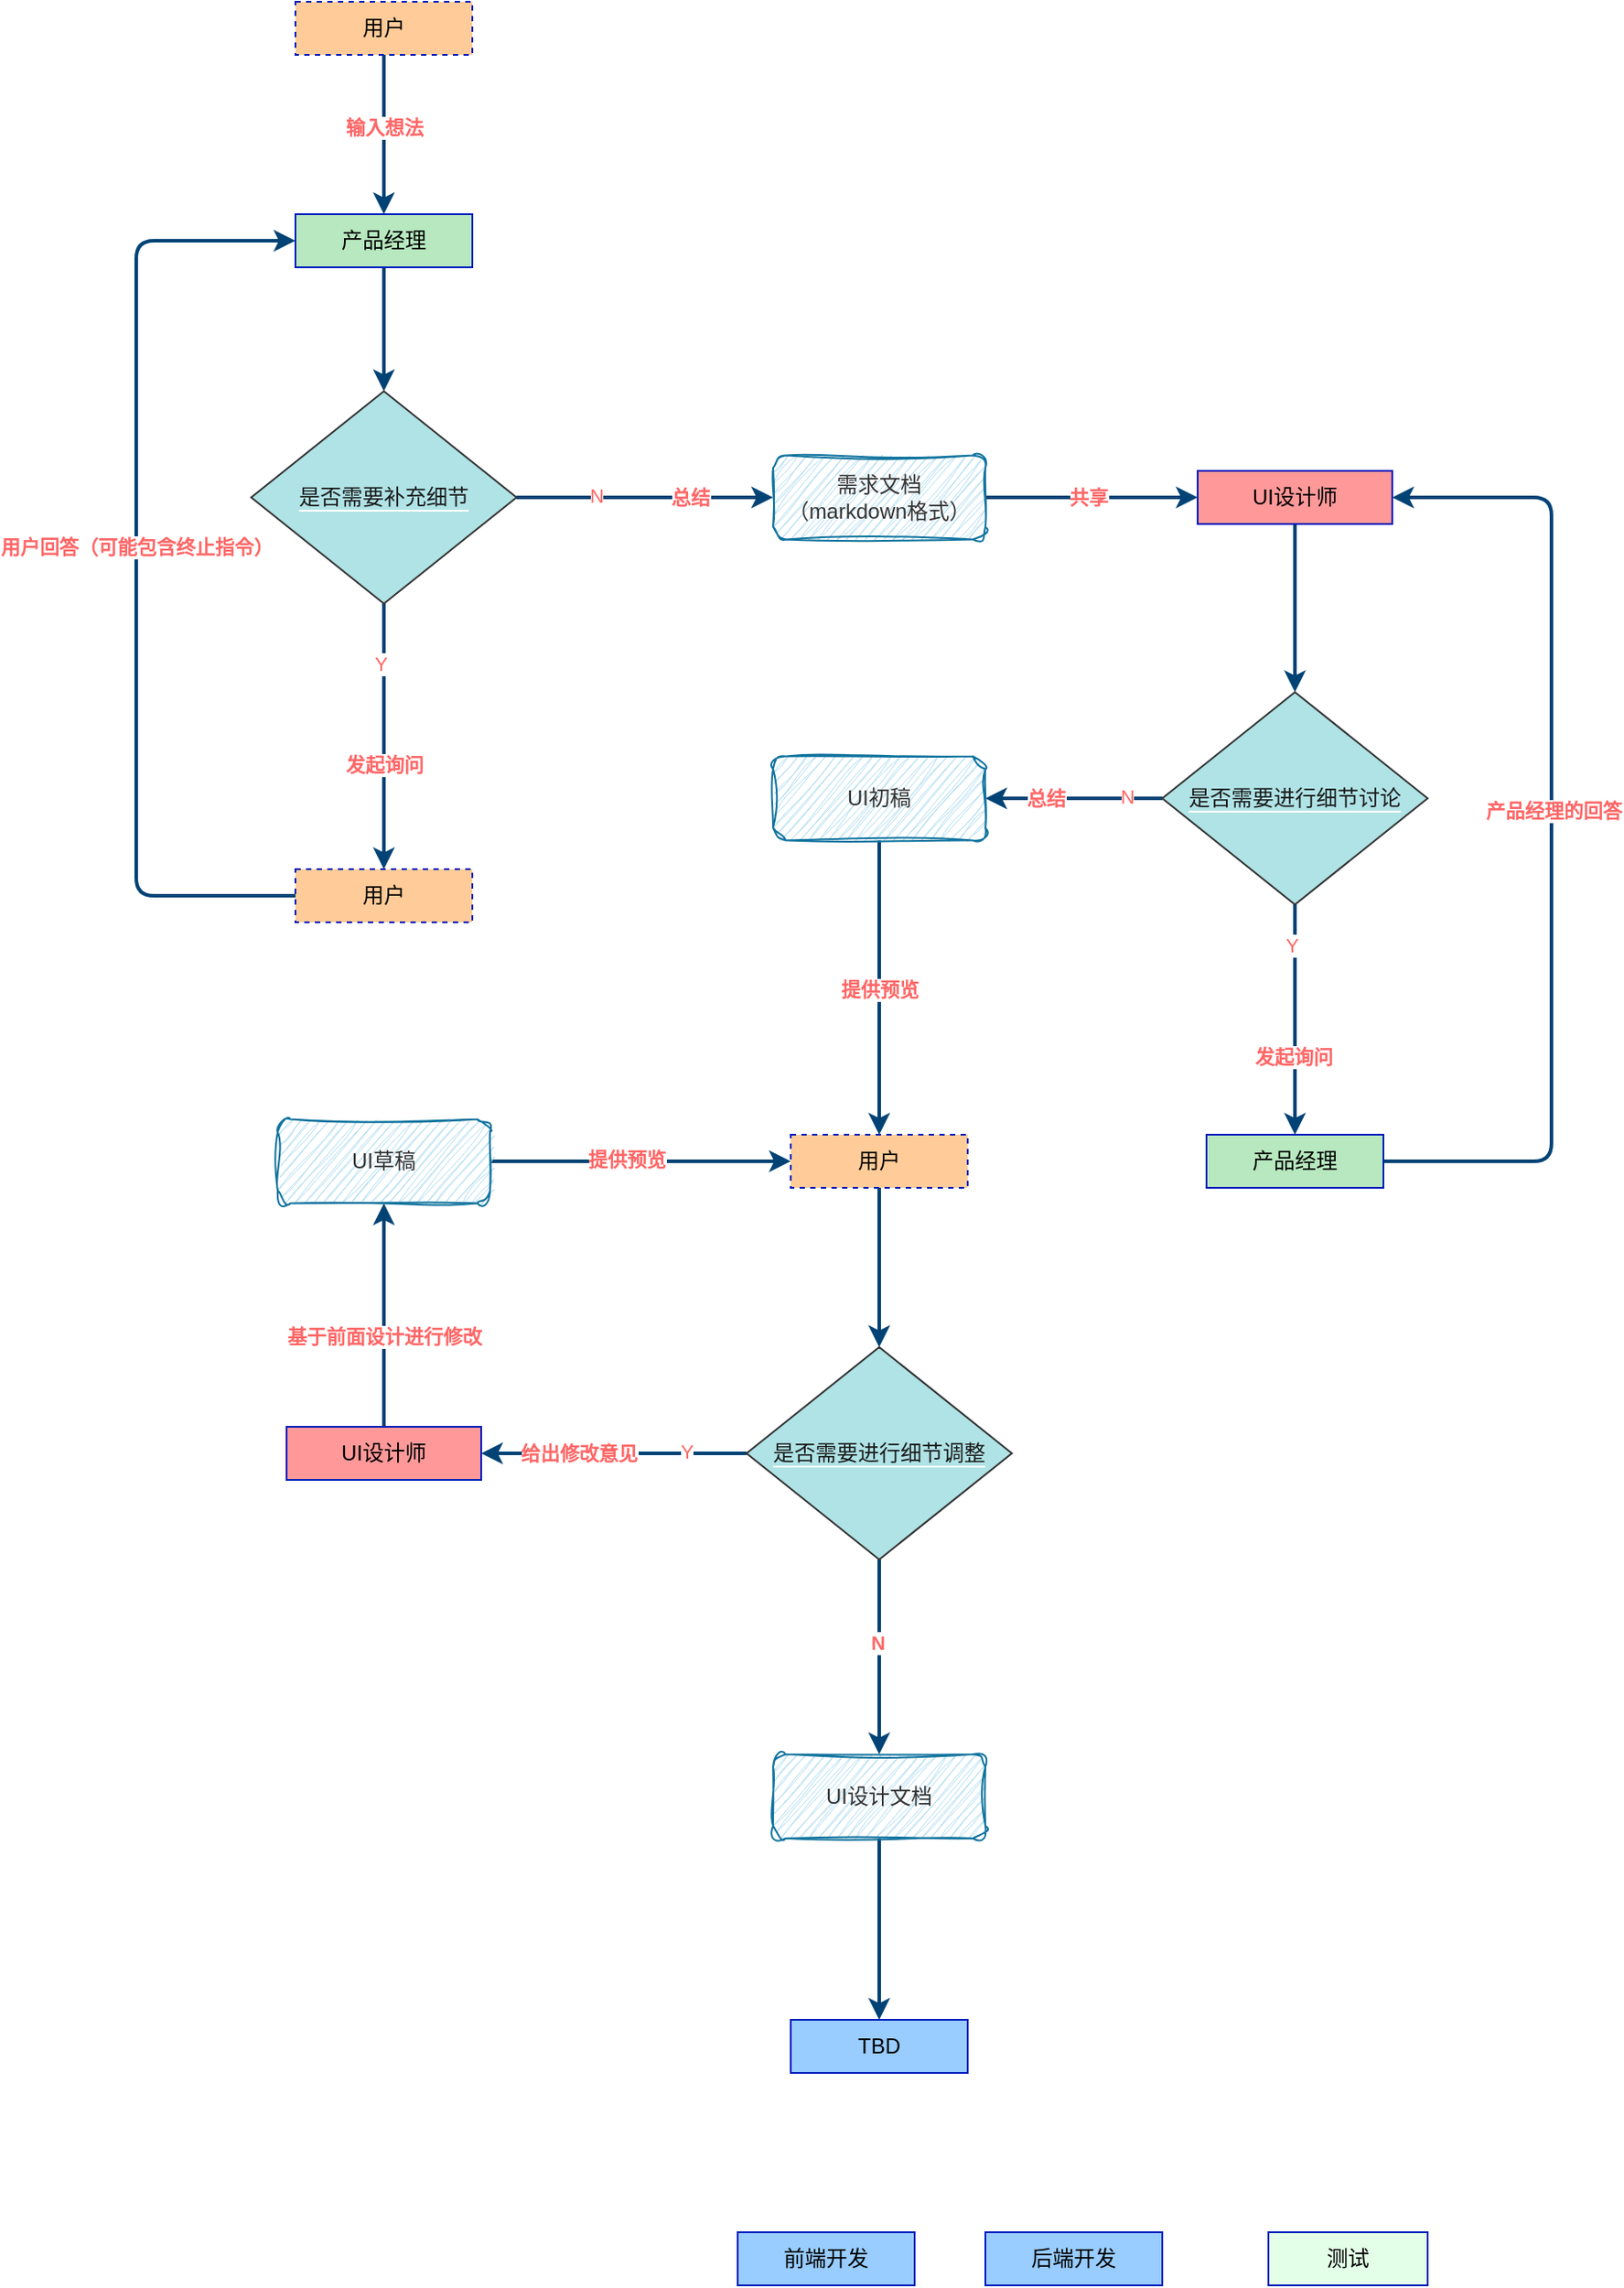 <mxfile>
    <diagram id="KMKMKbp1B6_B1R2QrgzH" name="第 1 页">
        <mxGraphModel dx="3146" dy="2222" grid="1" gridSize="10" guides="1" tooltips="1" connect="1" arrows="1" fold="1" page="0" pageScale="1" pageWidth="827" pageHeight="1169" background="#ffffff" math="0" shadow="0">
            <root>
                <mxCell id="0"/>
                <mxCell id="1" parent="0"/>
                <mxCell id="8" style="edgeStyle=none;html=1;exitX=0.5;exitY=1;exitDx=0;exitDy=0;entryX=0.5;entryY=0;entryDx=0;entryDy=0;strokeColor=#014375;strokeWidth=2;" edge="1" parent="1" source="2" target="3">
                    <mxGeometry relative="1" as="geometry"/>
                </mxCell>
                <mxCell id="9" value="&lt;font style=&quot;&quot; color=&quot;#ff6666&quot;&gt;&lt;b style=&quot;background-color: rgb(255, 255, 255);&quot;&gt;输入想法&lt;/b&gt;&lt;/font&gt;" style="edgeLabel;html=1;align=center;verticalAlign=middle;resizable=0;points=[];" vertex="1" connectable="0" parent="8">
                    <mxGeometry x="-0.054" relative="1" as="geometry">
                        <mxPoint y="-2" as="offset"/>
                    </mxGeometry>
                </mxCell>
                <mxCell id="2" value="用户" style="rounded=0;whiteSpace=wrap;html=1;strokeColor=#001DBC;fontColor=#000000;fillColor=#FFCC99;dashed=1;" parent="1" vertex="1">
                    <mxGeometry x="-1730" y="-1270" width="100" height="30" as="geometry"/>
                </mxCell>
                <mxCell id="15" style="edgeStyle=none;html=1;exitX=0.5;exitY=1;exitDx=0;exitDy=0;entryX=0.5;entryY=0;entryDx=0;entryDy=0;strokeColor=#014375;strokeWidth=2;fontColor=#1A1A1A;" edge="1" parent="1" source="3" target="14">
                    <mxGeometry relative="1" as="geometry"/>
                </mxCell>
                <mxCell id="3" value="产品经理" style="rounded=0;whiteSpace=wrap;html=1;strokeColor=#001DBC;fontColor=#000000;fillColor=#B7E8BF;" parent="1" vertex="1">
                    <mxGeometry x="-1730" y="-1150" width="100" height="30" as="geometry"/>
                </mxCell>
                <mxCell id="32" style="edgeStyle=orthogonalEdgeStyle;html=1;exitX=0.5;exitY=1;exitDx=0;exitDy=0;entryX=0.5;entryY=0;entryDx=0;entryDy=0;strokeColor=#014375;strokeWidth=2;fontColor=#FF6666;" edge="1" parent="1" source="4" target="31">
                    <mxGeometry relative="1" as="geometry"/>
                </mxCell>
                <mxCell id="4" value="UI设计师" style="rounded=0;whiteSpace=wrap;html=1;strokeColor=#001DBC;fontColor=#000000;fillColor=#FF9999;" parent="1" vertex="1">
                    <mxGeometry x="-1220" y="-1005" width="110" height="30" as="geometry"/>
                </mxCell>
                <mxCell id="5" value="前端开发" style="rounded=0;whiteSpace=wrap;html=1;strokeColor=#001DBC;fontColor=#000000;fillColor=#99CCFF;" parent="1" vertex="1">
                    <mxGeometry x="-1480" y="-10" width="100" height="30" as="geometry"/>
                </mxCell>
                <mxCell id="6" value="后端开发" style="rounded=0;whiteSpace=wrap;html=1;strokeColor=#001DBC;fontColor=#000000;fillColor=#99CCFF;" parent="1" vertex="1">
                    <mxGeometry x="-1340" y="-10" width="100" height="30" as="geometry"/>
                </mxCell>
                <mxCell id="7" value="测试" style="rounded=0;whiteSpace=wrap;html=1;strokeColor=#001DBC;fontColor=#000000;fillColor=#E3FFE7;" parent="1" vertex="1">
                    <mxGeometry x="-1180" y="-10" width="90" height="30" as="geometry"/>
                </mxCell>
                <mxCell id="20" style="edgeStyle=orthogonalEdgeStyle;html=1;exitX=0;exitY=0.5;exitDx=0;exitDy=0;entryX=0;entryY=0.5;entryDx=0;entryDy=0;strokeColor=#014375;strokeWidth=2;fontColor=#FF6666;" edge="1" parent="1" source="10" target="3">
                    <mxGeometry relative="1" as="geometry">
                        <Array as="points">
                            <mxPoint x="-1820" y="-765"/>
                            <mxPoint x="-1820" y="-1135"/>
                        </Array>
                    </mxGeometry>
                </mxCell>
                <mxCell id="21" value="&lt;span style=&quot;background-color: rgb(255, 255, 255);&quot;&gt;&lt;b&gt;用户回答（可能包含终止指令）&lt;/b&gt;&lt;/span&gt;" style="edgeLabel;html=1;align=center;verticalAlign=middle;resizable=0;points=[];fontColor=#FF6666;" vertex="1" connectable="0" parent="20">
                    <mxGeometry x="0.047" relative="1" as="geometry">
                        <mxPoint y="1" as="offset"/>
                    </mxGeometry>
                </mxCell>
                <mxCell id="10" value="用户" style="rounded=0;whiteSpace=wrap;html=1;strokeColor=#001DBC;fontColor=#000000;fillColor=#FFCC99;dashed=1;" vertex="1" parent="1">
                    <mxGeometry x="-1730" y="-780" width="100" height="30" as="geometry"/>
                </mxCell>
                <mxCell id="16" style="edgeStyle=none;html=1;exitX=0.5;exitY=1;exitDx=0;exitDy=0;entryX=0.5;entryY=0;entryDx=0;entryDy=0;strokeColor=#014375;strokeWidth=2;fontColor=#1A1A1A;" edge="1" parent="1" source="14" target="10">
                    <mxGeometry relative="1" as="geometry"/>
                </mxCell>
                <mxCell id="17" value="&lt;span style=&quot;background-color: rgb(255, 255, 255);&quot;&gt;&lt;font color=&quot;#ff6666&quot;&gt;&lt;b&gt;发起询问&lt;/b&gt;&lt;/font&gt;&lt;/span&gt;" style="edgeLabel;html=1;align=center;verticalAlign=middle;resizable=0;points=[];fontColor=#1A1A1A;" vertex="1" connectable="0" parent="16">
                    <mxGeometry x="-0.075" y="-1" relative="1" as="geometry">
                        <mxPoint x="1" y="21" as="offset"/>
                    </mxGeometry>
                </mxCell>
                <mxCell id="23" value="&lt;span style=&quot;background-color: rgb(255, 255, 255);&quot;&gt;Y&lt;/span&gt;" style="edgeLabel;html=1;align=center;verticalAlign=middle;resizable=0;points=[];fontColor=#FF6666;" vertex="1" connectable="0" parent="16">
                    <mxGeometry x="-0.547" relative="1" as="geometry">
                        <mxPoint x="-2" as="offset"/>
                    </mxGeometry>
                </mxCell>
                <mxCell id="25" style="edgeStyle=orthogonalEdgeStyle;html=1;exitX=1;exitY=0.5;exitDx=0;exitDy=0;entryX=0;entryY=0.5;entryDx=0;entryDy=0;strokeColor=#014375;strokeWidth=2;fontColor=#FF6666;" edge="1" parent="1" source="14" target="24">
                    <mxGeometry relative="1" as="geometry"/>
                </mxCell>
                <mxCell id="26" value="&lt;span style=&quot;background-color: rgb(255, 255, 255);&quot;&gt;N&lt;/span&gt;" style="edgeLabel;html=1;align=center;verticalAlign=middle;resizable=0;points=[];fontColor=#FF6666;" vertex="1" connectable="0" parent="25">
                    <mxGeometry x="-0.165" relative="1" as="geometry">
                        <mxPoint x="-16" y="-1" as="offset"/>
                    </mxGeometry>
                </mxCell>
                <mxCell id="27" value="&lt;span style=&quot;background-color: rgb(255, 255, 255);&quot;&gt;&lt;font color=&quot;#ff6666&quot;&gt;&lt;b&gt;总结&lt;/b&gt;&lt;/font&gt;&lt;/span&gt;" style="edgeLabel;html=1;align=center;verticalAlign=middle;resizable=0;points=[];fontColor=#333333;" vertex="1" connectable="0" parent="25">
                    <mxGeometry x="0.345" y="-1" relative="1" as="geometry">
                        <mxPoint y="-1" as="offset"/>
                    </mxGeometry>
                </mxCell>
                <mxCell id="14" value="&lt;span style=&quot;background-color: rgb(176, 227, 230);&quot;&gt;&lt;font color=&quot;#1a1a1a&quot;&gt;是否需要补充细节&lt;/font&gt;&lt;/span&gt;" style="rhombus;whiteSpace=wrap;html=1;labelBackgroundColor=#FFFFFF;fillColor=#b0e3e6;strokeColor=#333333;" vertex="1" parent="1">
                    <mxGeometry x="-1755" y="-1050" width="150" height="120" as="geometry"/>
                </mxCell>
                <mxCell id="28" style="edgeStyle=orthogonalEdgeStyle;html=1;exitX=1;exitY=0.5;exitDx=0;exitDy=0;entryX=0;entryY=0.5;entryDx=0;entryDy=0;strokeColor=#014375;strokeWidth=2;fontColor=#FF6666;" edge="1" parent="1" source="24" target="4">
                    <mxGeometry relative="1" as="geometry"/>
                </mxCell>
                <mxCell id="29" value="&lt;span style=&quot;background-color: rgb(255, 255, 255);&quot;&gt;&lt;b&gt;共享&lt;/b&gt;&lt;/span&gt;" style="edgeLabel;html=1;align=center;verticalAlign=middle;resizable=0;points=[];fontColor=#FF6666;" vertex="1" connectable="0" parent="28">
                    <mxGeometry x="-0.04" relative="1" as="geometry">
                        <mxPoint as="offset"/>
                    </mxGeometry>
                </mxCell>
                <mxCell id="24" value="&lt;font color=&quot;#333333&quot;&gt;需求文档&lt;br&gt;（markdown格式）&lt;br&gt;&lt;/font&gt;" style="rounded=1;whiteSpace=wrap;html=1;strokeColor=#10739e;fillColor=#b1ddf0;glass=0;sketch=1;curveFitting=1;jiggle=2;" vertex="1" parent="1">
                    <mxGeometry x="-1460" y="-1013.75" width="120" height="47.5" as="geometry"/>
                </mxCell>
                <mxCell id="36" style="edgeStyle=orthogonalEdgeStyle;html=1;exitX=1;exitY=0.5;exitDx=0;exitDy=0;entryX=1;entryY=0.5;entryDx=0;entryDy=0;strokeColor=#014375;strokeWidth=2;fontColor=#FF6666;" edge="1" parent="1" source="30" target="4">
                    <mxGeometry relative="1" as="geometry">
                        <Array as="points">
                            <mxPoint x="-1020" y="-615"/>
                            <mxPoint x="-1020" y="-990"/>
                        </Array>
                    </mxGeometry>
                </mxCell>
                <mxCell id="37" value="&lt;span style=&quot;background-color: rgb(255, 255, 255);&quot;&gt;&lt;b&gt;产品经理的回答&lt;/b&gt;&lt;/span&gt;" style="edgeLabel;html=1;align=center;verticalAlign=middle;resizable=0;points=[];fontColor=#FF6666;" vertex="1" connectable="0" parent="36">
                    <mxGeometry x="0.048" y="-1" relative="1" as="geometry">
                        <mxPoint as="offset"/>
                    </mxGeometry>
                </mxCell>
                <mxCell id="30" value="产品经理" style="rounded=0;whiteSpace=wrap;html=1;strokeColor=#001DBC;fontColor=#000000;fillColor=#B7E8BF;" vertex="1" parent="1">
                    <mxGeometry x="-1215" y="-630" width="100" height="30" as="geometry"/>
                </mxCell>
                <mxCell id="33" style="edgeStyle=orthogonalEdgeStyle;html=1;exitX=0.5;exitY=1;exitDx=0;exitDy=0;entryX=0.5;entryY=0;entryDx=0;entryDy=0;strokeColor=#014375;strokeWidth=2;fontColor=#FF6666;" edge="1" parent="1" source="31" target="30">
                    <mxGeometry relative="1" as="geometry"/>
                </mxCell>
                <mxCell id="34" value="&lt;span style=&quot;background-color: rgb(255, 255, 255);&quot;&gt;Y&lt;/span&gt;" style="edgeLabel;html=1;align=center;verticalAlign=middle;resizable=0;points=[];fontColor=#FF6666;" vertex="1" connectable="0" parent="33">
                    <mxGeometry x="-0.643" y="-1" relative="1" as="geometry">
                        <mxPoint x="-1" as="offset"/>
                    </mxGeometry>
                </mxCell>
                <mxCell id="35" value="&lt;span style=&quot;background-color: rgb(255, 255, 255);&quot;&gt;&lt;b&gt;发起询问&lt;/b&gt;&lt;/span&gt;" style="edgeLabel;html=1;align=center;verticalAlign=middle;resizable=0;points=[];fontColor=#FF6666;" vertex="1" connectable="0" parent="33">
                    <mxGeometry x="0.314" y="-1" relative="1" as="geometry">
                        <mxPoint as="offset"/>
                    </mxGeometry>
                </mxCell>
                <mxCell id="39" style="edgeStyle=orthogonalEdgeStyle;html=1;exitX=0;exitY=0.5;exitDx=0;exitDy=0;entryX=1;entryY=0.5;entryDx=0;entryDy=0;strokeColor=#014375;strokeWidth=2;fontColor=#FF6666;" edge="1" parent="1" source="31" target="38">
                    <mxGeometry relative="1" as="geometry"/>
                </mxCell>
                <mxCell id="40" value="&lt;span style=&quot;background-color: rgb(255, 255, 255);&quot;&gt;N&lt;/span&gt;" style="edgeLabel;html=1;align=center;verticalAlign=middle;resizable=0;points=[];fontColor=#FF6666;" vertex="1" connectable="0" parent="39">
                    <mxGeometry x="-0.6" y="-1" relative="1" as="geometry">
                        <mxPoint as="offset"/>
                    </mxGeometry>
                </mxCell>
                <mxCell id="41" value="&lt;span style=&quot;background-color: rgb(255, 255, 255);&quot;&gt;&lt;b&gt;总结&lt;/b&gt;&lt;/span&gt;" style="edgeLabel;html=1;align=center;verticalAlign=middle;resizable=0;points=[];fontColor=#FF6666;" vertex="1" connectable="0" parent="39">
                    <mxGeometry x="0.32" y="1" relative="1" as="geometry">
                        <mxPoint y="-1" as="offset"/>
                    </mxGeometry>
                </mxCell>
                <mxCell id="31" value="&lt;span style=&quot;background-color: rgb(176, 227, 230);&quot;&gt;&lt;font color=&quot;#1a1a1a&quot;&gt;是否需要进行细节讨论&lt;/font&gt;&lt;/span&gt;" style="rhombus;whiteSpace=wrap;html=1;labelBackgroundColor=#FFFFFF;fillColor=#b0e3e6;strokeColor=#333333;" vertex="1" parent="1">
                    <mxGeometry x="-1240" y="-880" width="150" height="120" as="geometry"/>
                </mxCell>
                <mxCell id="43" style="edgeStyle=orthogonalEdgeStyle;html=1;exitX=0.5;exitY=1;exitDx=0;exitDy=0;entryX=0.5;entryY=0;entryDx=0;entryDy=0;strokeColor=#014375;strokeWidth=2;fontColor=#FF6666;" edge="1" parent="1" source="38" target="42">
                    <mxGeometry relative="1" as="geometry"/>
                </mxCell>
                <mxCell id="44" value="&lt;span style=&quot;background-color: rgb(255, 255, 255);&quot;&gt;&lt;b&gt;提供预览&lt;/b&gt;&lt;/span&gt;" style="edgeLabel;html=1;align=center;verticalAlign=middle;resizable=0;points=[];fontColor=#FF6666;" vertex="1" connectable="0" parent="43">
                    <mxGeometry x="0.002" relative="1" as="geometry">
                        <mxPoint as="offset"/>
                    </mxGeometry>
                </mxCell>
                <mxCell id="38" value="&lt;font color=&quot;#333333&quot;&gt;UI初稿&lt;br&gt;&lt;/font&gt;" style="rounded=1;whiteSpace=wrap;html=1;strokeColor=#10739e;fillColor=#b1ddf0;glass=0;sketch=1;curveFitting=1;jiggle=2;" vertex="1" parent="1">
                    <mxGeometry x="-1460" y="-843.75" width="120" height="47.5" as="geometry"/>
                </mxCell>
                <mxCell id="46" style="edgeStyle=orthogonalEdgeStyle;html=1;exitX=0.5;exitY=1;exitDx=0;exitDy=0;entryX=0.5;entryY=0;entryDx=0;entryDy=0;strokeColor=#014375;strokeWidth=2;fontColor=#FF6666;" edge="1" parent="1" source="42" target="45">
                    <mxGeometry relative="1" as="geometry"/>
                </mxCell>
                <mxCell id="42" value="用户" style="rounded=0;whiteSpace=wrap;html=1;strokeColor=#001DBC;fontColor=#000000;fillColor=#FFCC99;dashed=1;" vertex="1" parent="1">
                    <mxGeometry x="-1450" y="-630" width="100" height="30" as="geometry"/>
                </mxCell>
                <mxCell id="48" style="edgeStyle=orthogonalEdgeStyle;html=1;exitX=0;exitY=0.5;exitDx=0;exitDy=0;entryX=1;entryY=0.5;entryDx=0;entryDy=0;strokeColor=#014375;strokeWidth=2;fontColor=#FF6666;" edge="1" parent="1" source="45" target="47">
                    <mxGeometry relative="1" as="geometry"/>
                </mxCell>
                <mxCell id="53" value="&lt;span style=&quot;background-color: rgb(255, 255, 255);&quot;&gt;Y&lt;/span&gt;" style="edgeLabel;html=1;align=center;verticalAlign=middle;resizable=0;points=[];fontColor=#FF6666;" vertex="1" connectable="0" parent="48">
                    <mxGeometry x="-0.12" y="1" relative="1" as="geometry">
                        <mxPoint x="32" y="-2" as="offset"/>
                    </mxGeometry>
                </mxCell>
                <mxCell id="54" value="&lt;span style=&quot;background-color: rgb(255, 255, 255);&quot;&gt;&lt;b&gt;给出修改意见&lt;/b&gt;&lt;/span&gt;" style="edgeLabel;html=1;align=center;verticalAlign=middle;resizable=0;points=[];fontColor=#FF6666;" vertex="1" connectable="0" parent="48">
                    <mxGeometry x="0.44" y="1" relative="1" as="geometry">
                        <mxPoint x="13" y="-1" as="offset"/>
                    </mxGeometry>
                </mxCell>
                <mxCell id="57" style="edgeStyle=orthogonalEdgeStyle;html=1;exitX=0.5;exitY=1;exitDx=0;exitDy=0;strokeColor=#014375;strokeWidth=2;fontColor=#FF6666;" edge="1" parent="1" source="45" target="56">
                    <mxGeometry relative="1" as="geometry"/>
                </mxCell>
                <mxCell id="58" value="&lt;span style=&quot;background-color: rgb(255, 255, 255);&quot;&gt;&lt;b&gt;N&lt;/b&gt;&lt;/span&gt;" style="edgeLabel;html=1;align=center;verticalAlign=middle;resizable=0;points=[];fontColor=#FF6666;" vertex="1" connectable="0" parent="57">
                    <mxGeometry x="-0.145" y="1" relative="1" as="geometry">
                        <mxPoint x="-2" as="offset"/>
                    </mxGeometry>
                </mxCell>
                <mxCell id="45" value="&lt;span style=&quot;background-color: rgb(176, 227, 230);&quot;&gt;&lt;font color=&quot;#1a1a1a&quot;&gt;是否需要进行细节调整&lt;/font&gt;&lt;/span&gt;" style="rhombus;whiteSpace=wrap;html=1;labelBackgroundColor=#FFFFFF;fillColor=#b0e3e6;strokeColor=#333333;" vertex="1" parent="1">
                    <mxGeometry x="-1475" y="-510" width="150" height="120" as="geometry"/>
                </mxCell>
                <mxCell id="50" style="edgeStyle=orthogonalEdgeStyle;html=1;exitX=0.5;exitY=0;exitDx=0;exitDy=0;entryX=0.5;entryY=1;entryDx=0;entryDy=0;strokeColor=#014375;strokeWidth=2;fontColor=#FF6666;" edge="1" parent="1" source="47" target="49">
                    <mxGeometry relative="1" as="geometry"/>
                </mxCell>
                <mxCell id="55" value="&lt;span style=&quot;background-color: rgb(255, 255, 255);&quot;&gt;&lt;b&gt;基于前面设计进行修改&lt;/b&gt;&lt;/span&gt;" style="edgeLabel;html=1;align=center;verticalAlign=middle;resizable=0;points=[];fontColor=#FF6666;" vertex="1" connectable="0" parent="50">
                    <mxGeometry x="-0.168" relative="1" as="geometry">
                        <mxPoint y="1" as="offset"/>
                    </mxGeometry>
                </mxCell>
                <mxCell id="47" value="UI设计师" style="rounded=0;whiteSpace=wrap;html=1;strokeColor=#001DBC;fontColor=#000000;fillColor=#FF9999;" vertex="1" parent="1">
                    <mxGeometry x="-1735" y="-465" width="110" height="30" as="geometry"/>
                </mxCell>
                <mxCell id="51" style="edgeStyle=orthogonalEdgeStyle;html=1;exitX=1;exitY=0.5;exitDx=0;exitDy=0;entryX=0;entryY=0.5;entryDx=0;entryDy=0;strokeColor=#014375;strokeWidth=2;fontColor=#FF6666;" edge="1" parent="1" source="49" target="42">
                    <mxGeometry relative="1" as="geometry"/>
                </mxCell>
                <mxCell id="52" value="&lt;span style=&quot;background-color: rgb(255, 255, 255);&quot;&gt;&lt;b&gt;提供预览&lt;/b&gt;&lt;/span&gt;" style="edgeLabel;html=1;align=center;verticalAlign=middle;resizable=0;points=[];fontColor=#FF6666;" vertex="1" connectable="0" parent="51">
                    <mxGeometry x="-0.094" y="1" relative="1" as="geometry">
                        <mxPoint as="offset"/>
                    </mxGeometry>
                </mxCell>
                <mxCell id="49" value="&lt;font color=&quot;#333333&quot;&gt;UI草稿&lt;br&gt;&lt;/font&gt;" style="rounded=1;whiteSpace=wrap;html=1;strokeColor=#10739e;fillColor=#b1ddf0;glass=0;sketch=1;curveFitting=1;jiggle=2;" vertex="1" parent="1">
                    <mxGeometry x="-1740" y="-638.75" width="120" height="47.5" as="geometry"/>
                </mxCell>
                <mxCell id="60" style="edgeStyle=orthogonalEdgeStyle;html=1;exitX=0.5;exitY=1;exitDx=0;exitDy=0;strokeColor=#014375;strokeWidth=2;fontColor=#FF6666;" edge="1" parent="1" source="56" target="59">
                    <mxGeometry relative="1" as="geometry"/>
                </mxCell>
                <mxCell id="56" value="&lt;font color=&quot;#333333&quot;&gt;UI设计文档&lt;br&gt;&lt;/font&gt;" style="rounded=1;whiteSpace=wrap;html=1;strokeColor=#10739e;fillColor=#b1ddf0;glass=0;sketch=1;curveFitting=1;jiggle=2;" vertex="1" parent="1">
                    <mxGeometry x="-1460" y="-280" width="120" height="47.5" as="geometry"/>
                </mxCell>
                <mxCell id="59" value="TBD" style="rounded=0;whiteSpace=wrap;html=1;strokeColor=#001DBC;fontColor=#000000;fillColor=#99CCFF;" vertex="1" parent="1">
                    <mxGeometry x="-1450" y="-130" width="100" height="30" as="geometry"/>
                </mxCell>
            </root>
        </mxGraphModel>
    </diagram>
</mxfile>